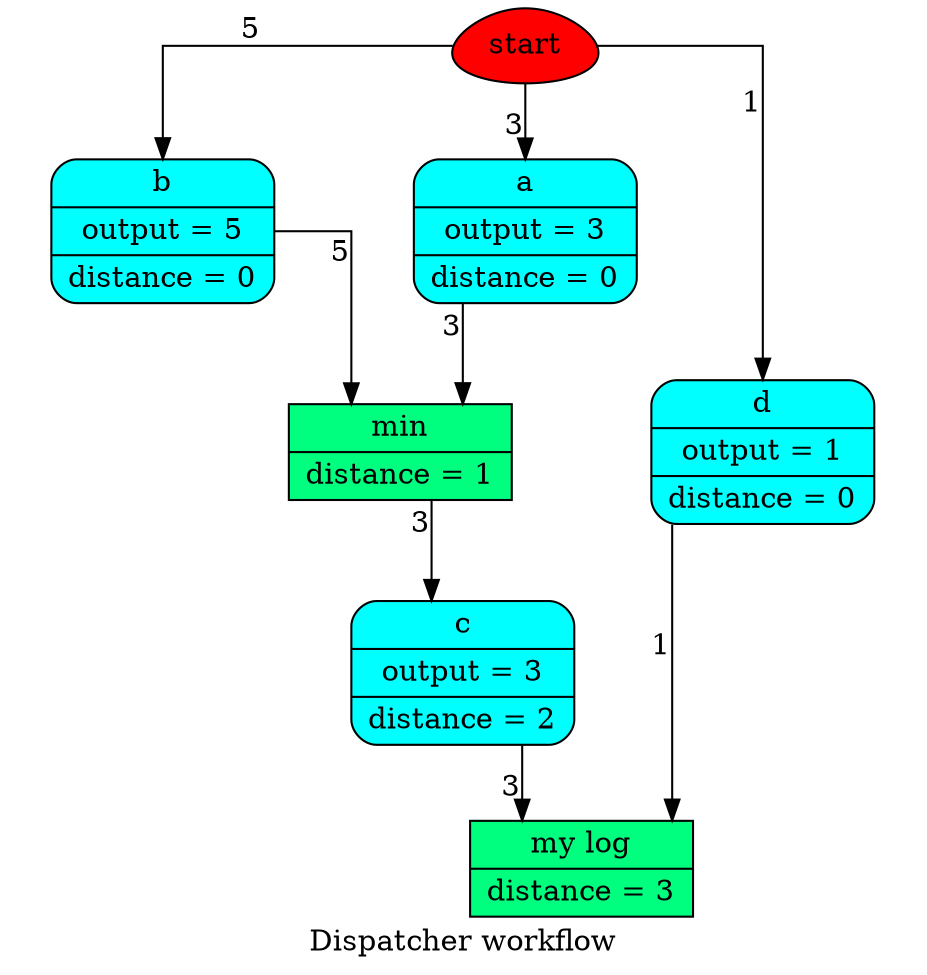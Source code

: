 digraph Dispatcher {
	graph [ratio=1]
	node [style=filled]
	splines = ortho
	label = "Dispatcher workflow"
		Dispatcher_78779400 [label=start fillcolor=red shape=egg]
		Dispatcher_8507467875211108663 [label="{ my log | distance = 3 }" fillcolor=springgreen shape=record]
		Dispatcher_5731122394292607163 [label="{ b | output = 5 | distance = 0 }" fillcolor=cyan shape=Mrecord]
		Dispatcher_8290813521182058041 [label="{ min | distance = 1 }" fillcolor=springgreen shape=record]
		Dispatcher_5471397706553619705 [label="{ d | output = 1 | distance = 0 }" fillcolor=cyan shape=Mrecord]
		Dispatcher_6978204315916669291 [label="{ a | output = 3 | distance = 0 }" fillcolor=cyan shape=Mrecord]
		"Dispatcher_-9068828303841174803" [label="{ c | output = 3 | distance = 2 }" fillcolor=cyan shape=Mrecord]
			Dispatcher_5731122394292607163 -> Dispatcher_8290813521182058041 [xlabel=5]
			Dispatcher_8290813521182058041 -> "Dispatcher_-9068828303841174803" [xlabel=3]
			Dispatcher_78779400 -> Dispatcher_5471397706553619705 [xlabel=1]
			Dispatcher_78779400 -> Dispatcher_6978204315916669291 [xlabel=3]
			Dispatcher_78779400 -> Dispatcher_5731122394292607163 [xlabel=5]
			Dispatcher_5471397706553619705 -> Dispatcher_8507467875211108663 [xlabel=1]
			Dispatcher_6978204315916669291 -> Dispatcher_8290813521182058041 [xlabel=3]
			"Dispatcher_-9068828303841174803" -> Dispatcher_8507467875211108663 [xlabel=3]
}